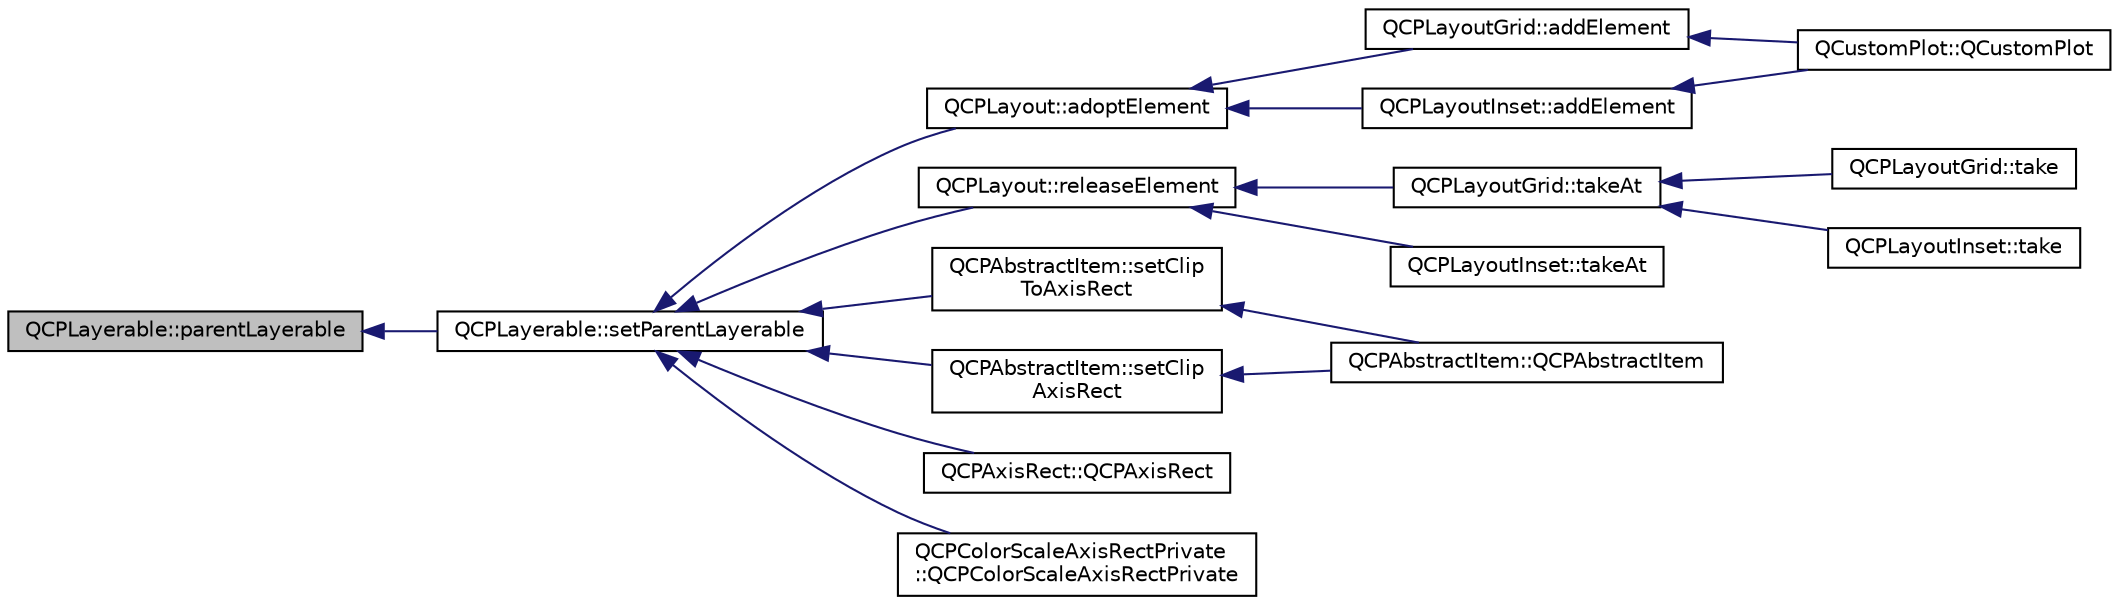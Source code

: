 digraph "QCPLayerable::parentLayerable"
{
  edge [fontname="Helvetica",fontsize="10",labelfontname="Helvetica",labelfontsize="10"];
  node [fontname="Helvetica",fontsize="10",shape=record];
  rankdir="LR";
  Node159 [label="QCPLayerable::parentLayerable",height=0.2,width=0.4,color="black", fillcolor="grey75", style="filled", fontcolor="black"];
  Node159 -> Node160 [dir="back",color="midnightblue",fontsize="10",style="solid",fontname="Helvetica"];
  Node160 [label="QCPLayerable::setParentLayerable",height=0.2,width=0.4,color="black", fillcolor="white", style="filled",URL="$d6/d4d/class_q_c_p_layerable.html#aa23c893671f1f6744ac235cf2204cf3a"];
  Node160 -> Node161 [dir="back",color="midnightblue",fontsize="10",style="solid",fontname="Helvetica"];
  Node161 [label="QCPLayout::adoptElement",height=0.2,width=0.4,color="black", fillcolor="white", style="filled",URL="$de/d58/class_q_c_p_layout.html#af6dbbc24156a808da29cd1ec031729a3"];
  Node161 -> Node162 [dir="back",color="midnightblue",fontsize="10",style="solid",fontname="Helvetica"];
  Node162 [label="QCPLayoutGrid::addElement",height=0.2,width=0.4,color="black", fillcolor="white", style="filled",URL="$df/dd4/class_q_c_p_layout_grid.html#adff1a2ca691ed83d2d24a4cd1fe17012"];
  Node162 -> Node163 [dir="back",color="midnightblue",fontsize="10",style="solid",fontname="Helvetica"];
  Node163 [label="QCustomPlot::QCustomPlot",height=0.2,width=0.4,color="black", fillcolor="white", style="filled",URL="$dd/d9b/class_q_custom_plot.html#a45b99626558651a6428b83972b0b34b8"];
  Node161 -> Node164 [dir="back",color="midnightblue",fontsize="10",style="solid",fontname="Helvetica"];
  Node164 [label="QCPLayoutInset::addElement",height=0.2,width=0.4,color="black", fillcolor="white", style="filled",URL="$db/d91/class_q_c_p_layout_inset.html#ad61529eb576af7f04dff94abb10c745a"];
  Node164 -> Node163 [dir="back",color="midnightblue",fontsize="10",style="solid",fontname="Helvetica"];
  Node160 -> Node165 [dir="back",color="midnightblue",fontsize="10",style="solid",fontname="Helvetica"];
  Node165 [label="QCPLayout::releaseElement",height=0.2,width=0.4,color="black", fillcolor="white", style="filled",URL="$de/d58/class_q_c_p_layout.html#a4afbb4bef0071f72f91afdac4433a18e"];
  Node165 -> Node166 [dir="back",color="midnightblue",fontsize="10",style="solid",fontname="Helvetica"];
  Node166 [label="QCPLayoutGrid::takeAt",height=0.2,width=0.4,color="black", fillcolor="white", style="filled",URL="$df/dd4/class_q_c_p_layout_grid.html#acc1277394ff8a6432e111ff9463e6375"];
  Node166 -> Node167 [dir="back",color="midnightblue",fontsize="10",style="solid",fontname="Helvetica"];
  Node167 [label="QCPLayoutGrid::take",height=0.2,width=0.4,color="black", fillcolor="white", style="filled",URL="$df/dd4/class_q_c_p_layout_grid.html#a666a9fe9e92054436f9b66eba25cca0c"];
  Node166 -> Node168 [dir="back",color="midnightblue",fontsize="10",style="solid",fontname="Helvetica"];
  Node168 [label="QCPLayoutInset::take",height=0.2,width=0.4,color="black", fillcolor="white", style="filled",URL="$db/d91/class_q_c_p_layout_inset.html#a9ac707ccff650633b97f52dd5cddcf49"];
  Node165 -> Node169 [dir="back",color="midnightblue",fontsize="10",style="solid",fontname="Helvetica"];
  Node169 [label="QCPLayoutInset::takeAt",height=0.2,width=0.4,color="black", fillcolor="white", style="filled",URL="$db/d91/class_q_c_p_layout_inset.html#ad6756a3b507e20496aaf7f5ca16c47d1"];
  Node160 -> Node170 [dir="back",color="midnightblue",fontsize="10",style="solid",fontname="Helvetica"];
  Node170 [label="QCPAbstractItem::setClip\lToAxisRect",height=0.2,width=0.4,color="black", fillcolor="white", style="filled",URL="$da/d6a/class_q_c_p_abstract_item.html#a39e05b9d4176b9accafc746d16ca6a06"];
  Node170 -> Node171 [dir="back",color="midnightblue",fontsize="10",style="solid",fontname="Helvetica"];
  Node171 [label="QCPAbstractItem::QCPAbstractItem",height=0.2,width=0.4,color="black", fillcolor="white", style="filled",URL="$da/d6a/class_q_c_p_abstract_item.html#a9922507d8b4503a1fe1ed0b1030e23b6"];
  Node160 -> Node172 [dir="back",color="midnightblue",fontsize="10",style="solid",fontname="Helvetica"];
  Node172 [label="QCPAbstractItem::setClip\lAxisRect",height=0.2,width=0.4,color="black", fillcolor="white", style="filled",URL="$da/d6a/class_q_c_p_abstract_item.html#a7dc75fcbcd10206fe0b75d757ea7a347"];
  Node172 -> Node171 [dir="back",color="midnightblue",fontsize="10",style="solid",fontname="Helvetica"];
  Node160 -> Node173 [dir="back",color="midnightblue",fontsize="10",style="solid",fontname="Helvetica"];
  Node173 [label="QCPAxisRect::QCPAxisRect",height=0.2,width=0.4,color="black", fillcolor="white", style="filled",URL="$d8/dad/class_q_c_p_axis_rect.html#a60b31dece805462c1b82eea2e69ba042"];
  Node160 -> Node174 [dir="back",color="midnightblue",fontsize="10",style="solid",fontname="Helvetica"];
  Node174 [label="QCPColorScaleAxisRectPrivate\l::QCPColorScaleAxisRectPrivate",height=0.2,width=0.4,color="black", fillcolor="white", style="filled",URL="$df/ddc/class_q_c_p_color_scale_axis_rect_private.html#ad3b242f75dd2b33581364a4e668a80db"];
}
